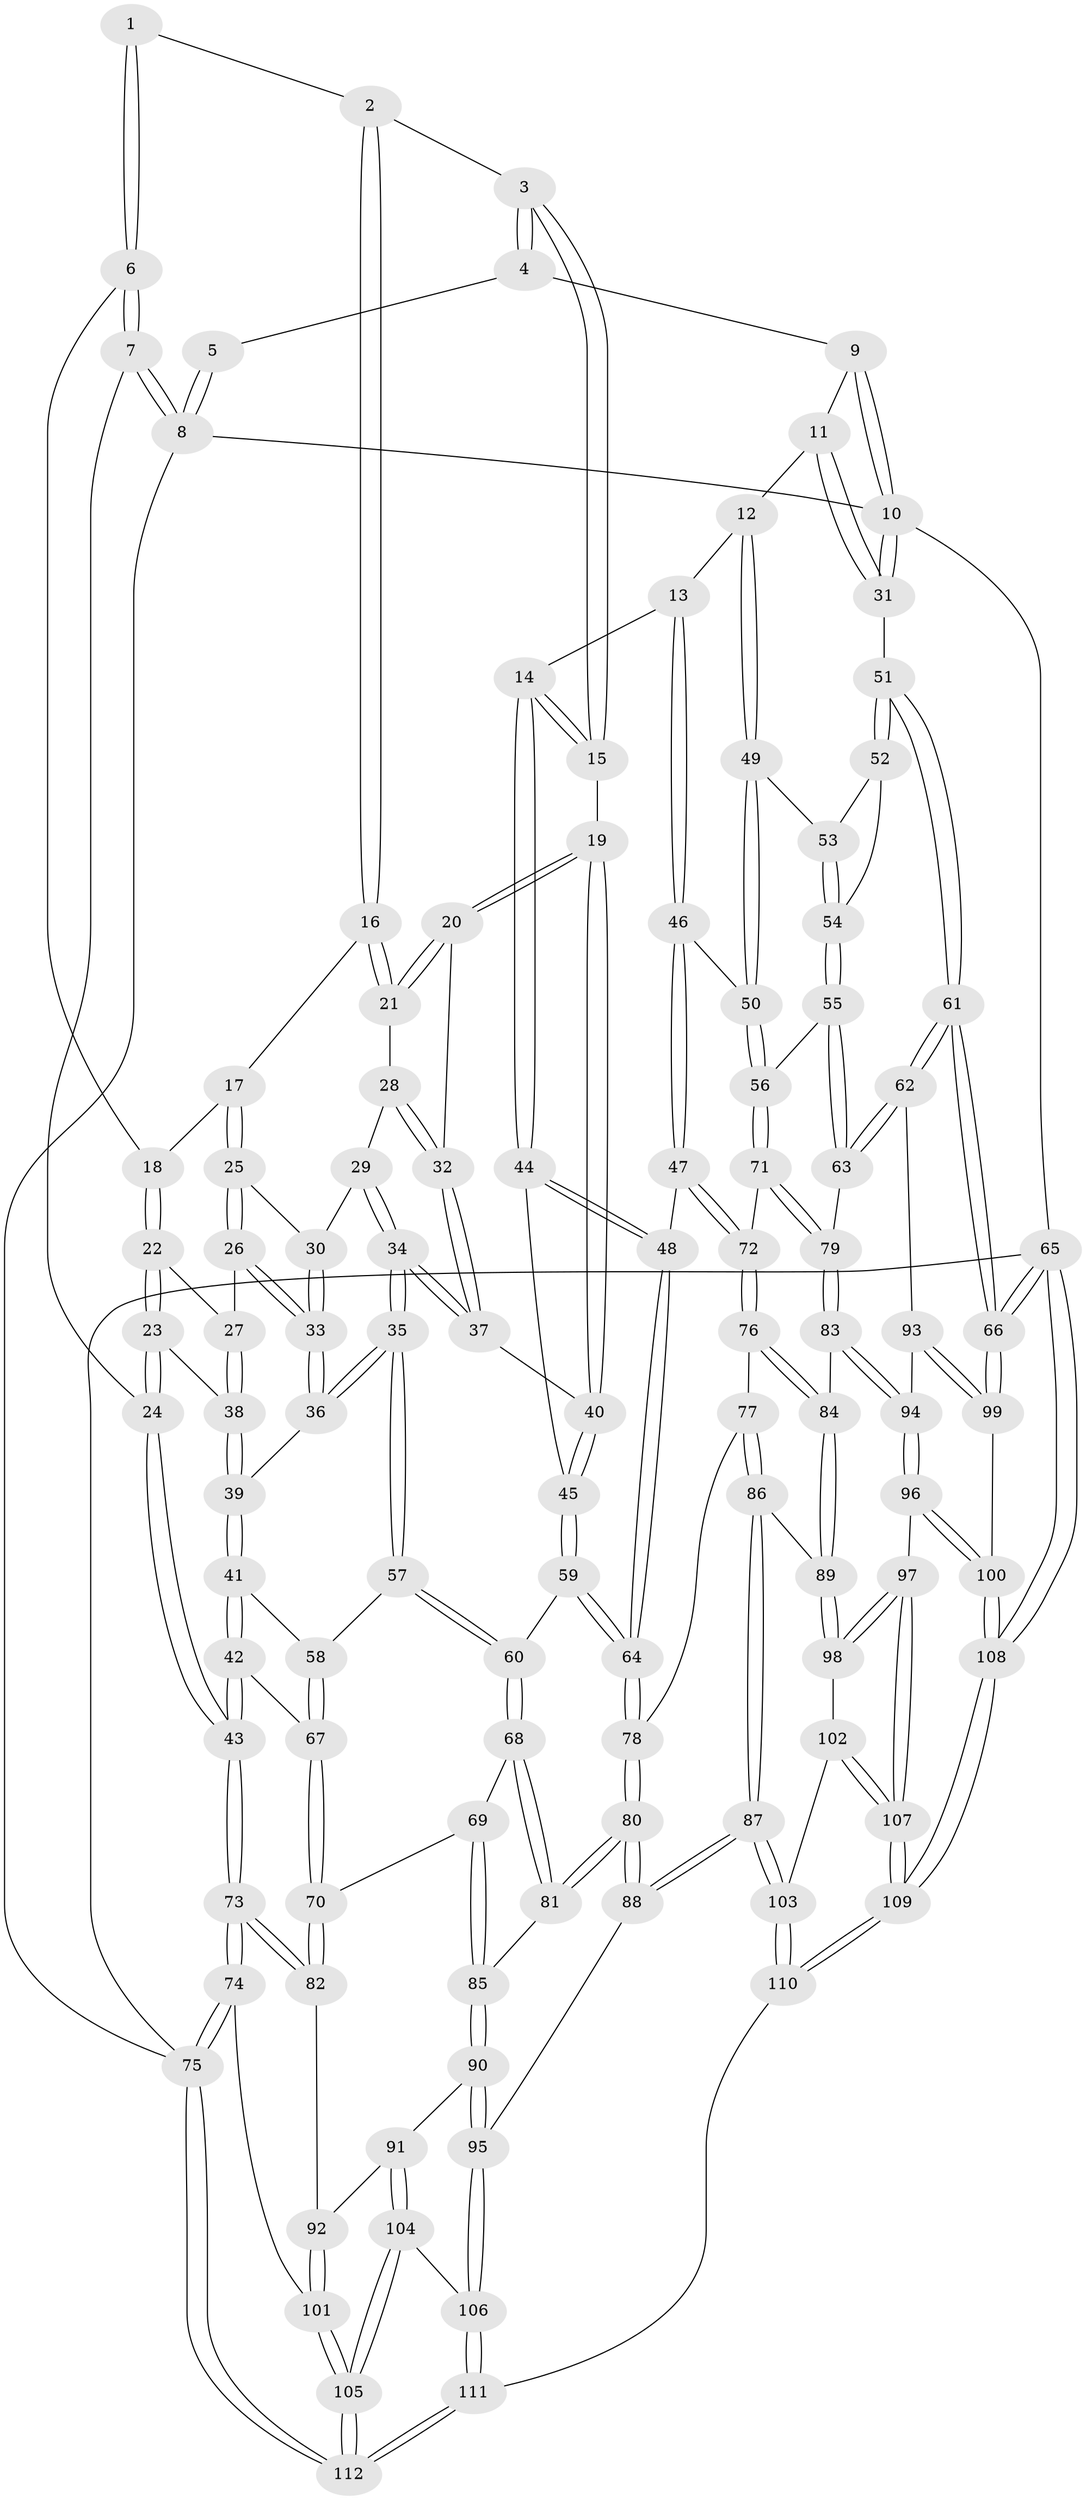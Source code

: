 // Generated by graph-tools (version 1.1) at 2025/11/02/27/25 16:11:56]
// undirected, 112 vertices, 277 edges
graph export_dot {
graph [start="1"]
  node [color=gray90,style=filled];
  1 [pos="+0.24092424857627728+0.06376643866530517"];
  2 [pos="+0.3792933320684027+0.10377153713939916"];
  3 [pos="+0.5331779681467533+0"];
  4 [pos="+0.5333939039533179+0"];
  5 [pos="+0.19923353532756213+0"];
  6 [pos="+0.21481655079861461+0.1394952229038433"];
  7 [pos="+0+0"];
  8 [pos="+0+0"];
  9 [pos="+0.8974946975574696+0"];
  10 [pos="+1+0"];
  11 [pos="+0.8742192618487257+0.126375660542052"];
  12 [pos="+0.7839104537068619+0.23612461632702136"];
  13 [pos="+0.6639859459150182+0.20998559806121445"];
  14 [pos="+0.6298315849314123+0.19140760465992895"];
  15 [pos="+0.6286933336251811+0.19058843723652302"];
  16 [pos="+0.35923048480604375+0.14638631778370317"];
  17 [pos="+0.33947353017148524+0.1554485990305607"];
  18 [pos="+0.22095523654945193+0.14899314883033016"];
  19 [pos="+0.6180559797257871+0.19714898223169075"];
  20 [pos="+0.5706628891825684+0.2147806247732279"];
  21 [pos="+0.3665199026922834+0.15879605786113427"];
  22 [pos="+0.20983107215118163+0.20063134931903387"];
  23 [pos="+0.1059785280466732+0.24511251244175294"];
  24 [pos="+0+0.24247603443986318"];
  25 [pos="+0.294607959013398+0.2508652011985281"];
  26 [pos="+0.2826543691336698+0.26242467328537267"];
  27 [pos="+0.24467266307305788+0.26046502721024717"];
  28 [pos="+0.4065695461214509+0.23354554921945023"];
  29 [pos="+0.3936473510408309+0.2637874703335726"];
  30 [pos="+0.39055692028817957+0.2639726967830139"];
  31 [pos="+1+0.24531440010821"];
  32 [pos="+0.5217089269473255+0.2344477549401685"];
  33 [pos="+0.30491658354835+0.3001131486984689"];
  34 [pos="+0.4063179756747267+0.38633352125408127"];
  35 [pos="+0.4042782843949169+0.38749515454895944"];
  36 [pos="+0.31110680465921337+0.3212258120553513"];
  37 [pos="+0.4166997583471633+0.38584557612539294"];
  38 [pos="+0.2082115799336326+0.31100182605999804"];
  39 [pos="+0.2038585653336958+0.39123571882439073"];
  40 [pos="+0.4898045768765169+0.4069651434118893"];
  41 [pos="+0.1961088819771754+0.41285578258232536"];
  42 [pos="+0+0.4310552724005697"];
  43 [pos="+0+0.4105539018669746"];
  44 [pos="+0.5538826547706405+0.45867582127085904"];
  45 [pos="+0.5523193073328679+0.4577981681469909"];
  46 [pos="+0.6410092351461149+0.4861294179212906"];
  47 [pos="+0.6293216623525744+0.49731237750715285"];
  48 [pos="+0.5927326801600621+0.49388114063453514"];
  49 [pos="+0.7971578011759635+0.2576481218898344"];
  50 [pos="+0.7677226931855019+0.43813975615376016"];
  51 [pos="+1+0.24894814936391207"];
  52 [pos="+1+0.3058507627133513"];
  53 [pos="+0.8005501864985276+0.25946011627295323"];
  54 [pos="+0.9231858774625594+0.4200821115706316"];
  55 [pos="+0.9115529405775303+0.5081351506195717"];
  56 [pos="+0.8583854851816769+0.5078387882158707"];
  57 [pos="+0.3332935458548893+0.4802884787380254"];
  58 [pos="+0.27553402696303736+0.47791561019017154"];
  59 [pos="+0.3778502113089374+0.5409406165434604"];
  60 [pos="+0.37212053749850055+0.5404063070789326"];
  61 [pos="+1+0.6208444567808418"];
  62 [pos="+1+0.6155724739824964"];
  63 [pos="+1+0.5961806892610808"];
  64 [pos="+0.513483540954494+0.5789528881261508"];
  65 [pos="+1+1"];
  66 [pos="+1+0.7687827007042564"];
  67 [pos="+0.1977364370881963+0.60672920867913"];
  68 [pos="+0.36956423830443896+0.564284045304995"];
  69 [pos="+0.28883721240068416+0.6661114004947901"];
  70 [pos="+0.19772703795401708+0.6771733516110766"];
  71 [pos="+0.7588198749267074+0.623093807843726"];
  72 [pos="+0.688174426949086+0.6149757037573585"];
  73 [pos="+0+0.6793407013649939"];
  74 [pos="+0+0.702988126680203"];
  75 [pos="+0+1"];
  76 [pos="+0.6456667800397883+0.6838420705489076"];
  77 [pos="+0.6429724764840427+0.6858830874929506"];
  78 [pos="+0.5077982195746732+0.682431499279566"];
  79 [pos="+0.8328050395470916+0.7092462191329636"];
  80 [pos="+0.45792965267428815+0.7293996731170135"];
  81 [pos="+0.44864477973456496+0.7271198484330831"];
  82 [pos="+0.16287647583726636+0.7249504059694626"];
  83 [pos="+0.8274718217737266+0.7462278450479836"];
  84 [pos="+0.761076467393682+0.7793232947472616"];
  85 [pos="+0.39763941130978847+0.7358326161911942"];
  86 [pos="+0.6278350135908879+0.8037030961545805"];
  87 [pos="+0.5268052755584977+0.873771802412055"];
  88 [pos="+0.5141385615906404+0.8638607082453783"];
  89 [pos="+0.723473214444109+0.8328456151570973"];
  90 [pos="+0.3125720386189161+0.8152482106345983"];
  91 [pos="+0.23929012205312605+0.8161333055581192"];
  92 [pos="+0.17753947493616296+0.7581556096375563"];
  93 [pos="+0.9105052117974922+0.8018223292443848"];
  94 [pos="+0.8406885314303373+0.7633222137691364"];
  95 [pos="+0.37614380396597935+0.8965154498333048"];
  96 [pos="+0.8266825584792974+0.9010816530235051"];
  97 [pos="+0.7804826018181619+0.9076346290553866"];
  98 [pos="+0.7318752192791205+0.8708436172165475"];
  99 [pos="+0.935851321841527+0.850866283839888"];
  100 [pos="+0.9097335511538013+0.9367043105266312"];
  101 [pos="+0.098569161744076+0.9015998783588968"];
  102 [pos="+0.6732746710930754+0.9206963891168304"];
  103 [pos="+0.5522987196374598+0.9499948044245792"];
  104 [pos="+0.23667699835990277+0.867437477984536"];
  105 [pos="+0.11787089079771504+1"];
  106 [pos="+0.32908860298296394+0.9887567704649801"];
  107 [pos="+0.7511456256682476+1"];
  108 [pos="+1+1"];
  109 [pos="+0.7583329625574847+1"];
  110 [pos="+0.5342116945434537+1"];
  111 [pos="+0.31662463069780816+1"];
  112 [pos="+0.06216039536438522+1"];
  1 -- 2;
  1 -- 6;
  1 -- 6;
  2 -- 3;
  2 -- 16;
  2 -- 16;
  3 -- 4;
  3 -- 4;
  3 -- 15;
  3 -- 15;
  4 -- 5;
  4 -- 9;
  5 -- 8;
  5 -- 8;
  6 -- 7;
  6 -- 7;
  6 -- 18;
  7 -- 8;
  7 -- 8;
  7 -- 24;
  8 -- 10;
  8 -- 75;
  9 -- 10;
  9 -- 10;
  9 -- 11;
  10 -- 31;
  10 -- 31;
  10 -- 65;
  11 -- 12;
  11 -- 31;
  11 -- 31;
  12 -- 13;
  12 -- 49;
  12 -- 49;
  13 -- 14;
  13 -- 46;
  13 -- 46;
  14 -- 15;
  14 -- 15;
  14 -- 44;
  14 -- 44;
  15 -- 19;
  16 -- 17;
  16 -- 21;
  16 -- 21;
  17 -- 18;
  17 -- 25;
  17 -- 25;
  18 -- 22;
  18 -- 22;
  19 -- 20;
  19 -- 20;
  19 -- 40;
  19 -- 40;
  20 -- 21;
  20 -- 21;
  20 -- 32;
  21 -- 28;
  22 -- 23;
  22 -- 23;
  22 -- 27;
  23 -- 24;
  23 -- 24;
  23 -- 38;
  24 -- 43;
  24 -- 43;
  25 -- 26;
  25 -- 26;
  25 -- 30;
  26 -- 27;
  26 -- 33;
  26 -- 33;
  27 -- 38;
  27 -- 38;
  28 -- 29;
  28 -- 32;
  28 -- 32;
  29 -- 30;
  29 -- 34;
  29 -- 34;
  30 -- 33;
  30 -- 33;
  31 -- 51;
  32 -- 37;
  32 -- 37;
  33 -- 36;
  33 -- 36;
  34 -- 35;
  34 -- 35;
  34 -- 37;
  34 -- 37;
  35 -- 36;
  35 -- 36;
  35 -- 57;
  35 -- 57;
  36 -- 39;
  37 -- 40;
  38 -- 39;
  38 -- 39;
  39 -- 41;
  39 -- 41;
  40 -- 45;
  40 -- 45;
  41 -- 42;
  41 -- 42;
  41 -- 58;
  42 -- 43;
  42 -- 43;
  42 -- 67;
  43 -- 73;
  43 -- 73;
  44 -- 45;
  44 -- 48;
  44 -- 48;
  45 -- 59;
  45 -- 59;
  46 -- 47;
  46 -- 47;
  46 -- 50;
  47 -- 48;
  47 -- 72;
  47 -- 72;
  48 -- 64;
  48 -- 64;
  49 -- 50;
  49 -- 50;
  49 -- 53;
  50 -- 56;
  50 -- 56;
  51 -- 52;
  51 -- 52;
  51 -- 61;
  51 -- 61;
  52 -- 53;
  52 -- 54;
  53 -- 54;
  53 -- 54;
  54 -- 55;
  54 -- 55;
  55 -- 56;
  55 -- 63;
  55 -- 63;
  56 -- 71;
  56 -- 71;
  57 -- 58;
  57 -- 60;
  57 -- 60;
  58 -- 67;
  58 -- 67;
  59 -- 60;
  59 -- 64;
  59 -- 64;
  60 -- 68;
  60 -- 68;
  61 -- 62;
  61 -- 62;
  61 -- 66;
  61 -- 66;
  62 -- 63;
  62 -- 63;
  62 -- 93;
  63 -- 79;
  64 -- 78;
  64 -- 78;
  65 -- 66;
  65 -- 66;
  65 -- 108;
  65 -- 108;
  65 -- 75;
  66 -- 99;
  66 -- 99;
  67 -- 70;
  67 -- 70;
  68 -- 69;
  68 -- 81;
  68 -- 81;
  69 -- 70;
  69 -- 85;
  69 -- 85;
  70 -- 82;
  70 -- 82;
  71 -- 72;
  71 -- 79;
  71 -- 79;
  72 -- 76;
  72 -- 76;
  73 -- 74;
  73 -- 74;
  73 -- 82;
  73 -- 82;
  74 -- 75;
  74 -- 75;
  74 -- 101;
  75 -- 112;
  75 -- 112;
  76 -- 77;
  76 -- 84;
  76 -- 84;
  77 -- 78;
  77 -- 86;
  77 -- 86;
  78 -- 80;
  78 -- 80;
  79 -- 83;
  79 -- 83;
  80 -- 81;
  80 -- 81;
  80 -- 88;
  80 -- 88;
  81 -- 85;
  82 -- 92;
  83 -- 84;
  83 -- 94;
  83 -- 94;
  84 -- 89;
  84 -- 89;
  85 -- 90;
  85 -- 90;
  86 -- 87;
  86 -- 87;
  86 -- 89;
  87 -- 88;
  87 -- 88;
  87 -- 103;
  87 -- 103;
  88 -- 95;
  89 -- 98;
  89 -- 98;
  90 -- 91;
  90 -- 95;
  90 -- 95;
  91 -- 92;
  91 -- 104;
  91 -- 104;
  92 -- 101;
  92 -- 101;
  93 -- 94;
  93 -- 99;
  93 -- 99;
  94 -- 96;
  94 -- 96;
  95 -- 106;
  95 -- 106;
  96 -- 97;
  96 -- 100;
  96 -- 100;
  97 -- 98;
  97 -- 98;
  97 -- 107;
  97 -- 107;
  98 -- 102;
  99 -- 100;
  100 -- 108;
  100 -- 108;
  101 -- 105;
  101 -- 105;
  102 -- 103;
  102 -- 107;
  102 -- 107;
  103 -- 110;
  103 -- 110;
  104 -- 105;
  104 -- 105;
  104 -- 106;
  105 -- 112;
  105 -- 112;
  106 -- 111;
  106 -- 111;
  107 -- 109;
  107 -- 109;
  108 -- 109;
  108 -- 109;
  109 -- 110;
  109 -- 110;
  110 -- 111;
  111 -- 112;
  111 -- 112;
}
